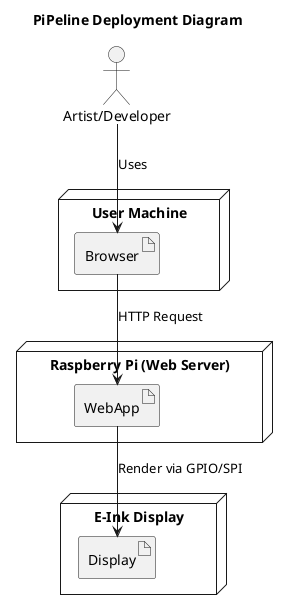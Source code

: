 @startuml
title PiPeline Deployment Diagram

actor User as "Artist/Developer"

node "User Machine" {
    artifact Browser
}

node "Raspberry Pi (Web Server)" {
    artifact WebApp
}

node "E-Ink Display" {
    artifact Display
}

User --> Browser : Uses
Browser --> WebApp : HTTP Request
WebApp --> Display : Render via GPIO/SPI 

@enduml